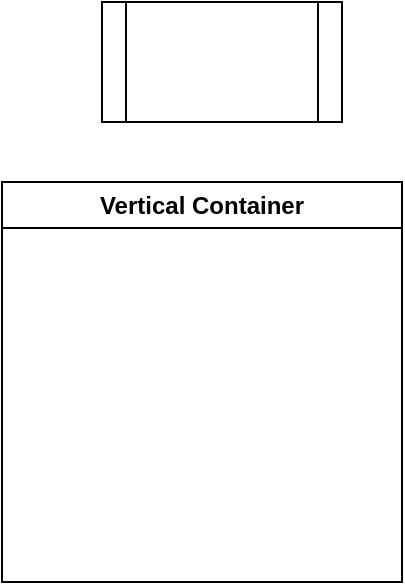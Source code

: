 <mxfile version="24.7.12">
  <diagram name="第 1 页" id="MfMgegRZF2bxI6CZ1yoS">
    <mxGraphModel dx="1674" dy="746" grid="1" gridSize="10" guides="1" tooltips="1" connect="1" arrows="1" fold="1" page="1" pageScale="1" pageWidth="827" pageHeight="1169" math="0" shadow="0">
      <root>
        <mxCell id="0" />
        <mxCell id="1" parent="0" />
        <mxCell id="ru8DcoBnfEGm5cicfzna-1" value="" style="shape=process;whiteSpace=wrap;html=1;backgroundOutline=1;" vertex="1" parent="1">
          <mxGeometry x="350" y="220" width="120" height="60" as="geometry" />
        </mxCell>
        <mxCell id="ru8DcoBnfEGm5cicfzna-2" value="Vertical Container" style="swimlane;whiteSpace=wrap;html=1;" vertex="1" parent="1">
          <mxGeometry x="300" y="310" width="200" height="200" as="geometry" />
        </mxCell>
      </root>
    </mxGraphModel>
  </diagram>
</mxfile>
